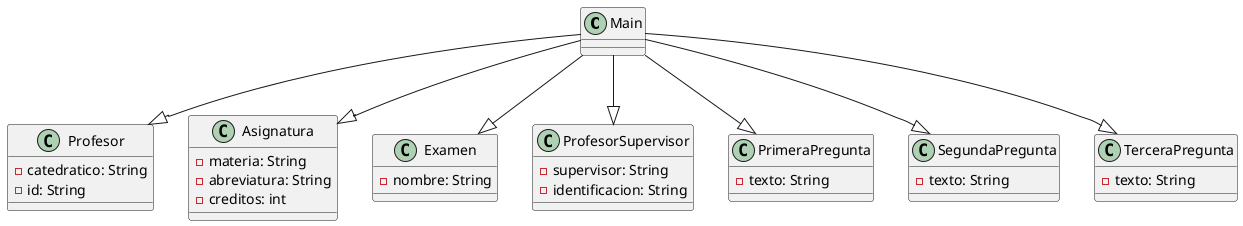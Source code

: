 ```plantuml
@startuml

class Main {
}

class Profesor {
  - catedratico: String
  - id: String
}

class Asignatura {
  - materia: String
  - abreviatura: String
  - creditos: int
}

class Examen {
  - nombre: String
}

class ProfesorSupervisor {
  - supervisor: String
  - identificacion: String
}

class PrimeraPregunta {
  - texto: String
}

class SegundaPregunta {
  - texto: String
}

class TerceraPregunta {
  - texto: String
}

Main --|> Profesor
Main --|> Asignatura
Main --|> Examen
Main --|> ProfesorSupervisor
Main --|> PrimeraPregunta
Main --|> SegundaPregunta
Main --|> TerceraPregunta
@enduml
